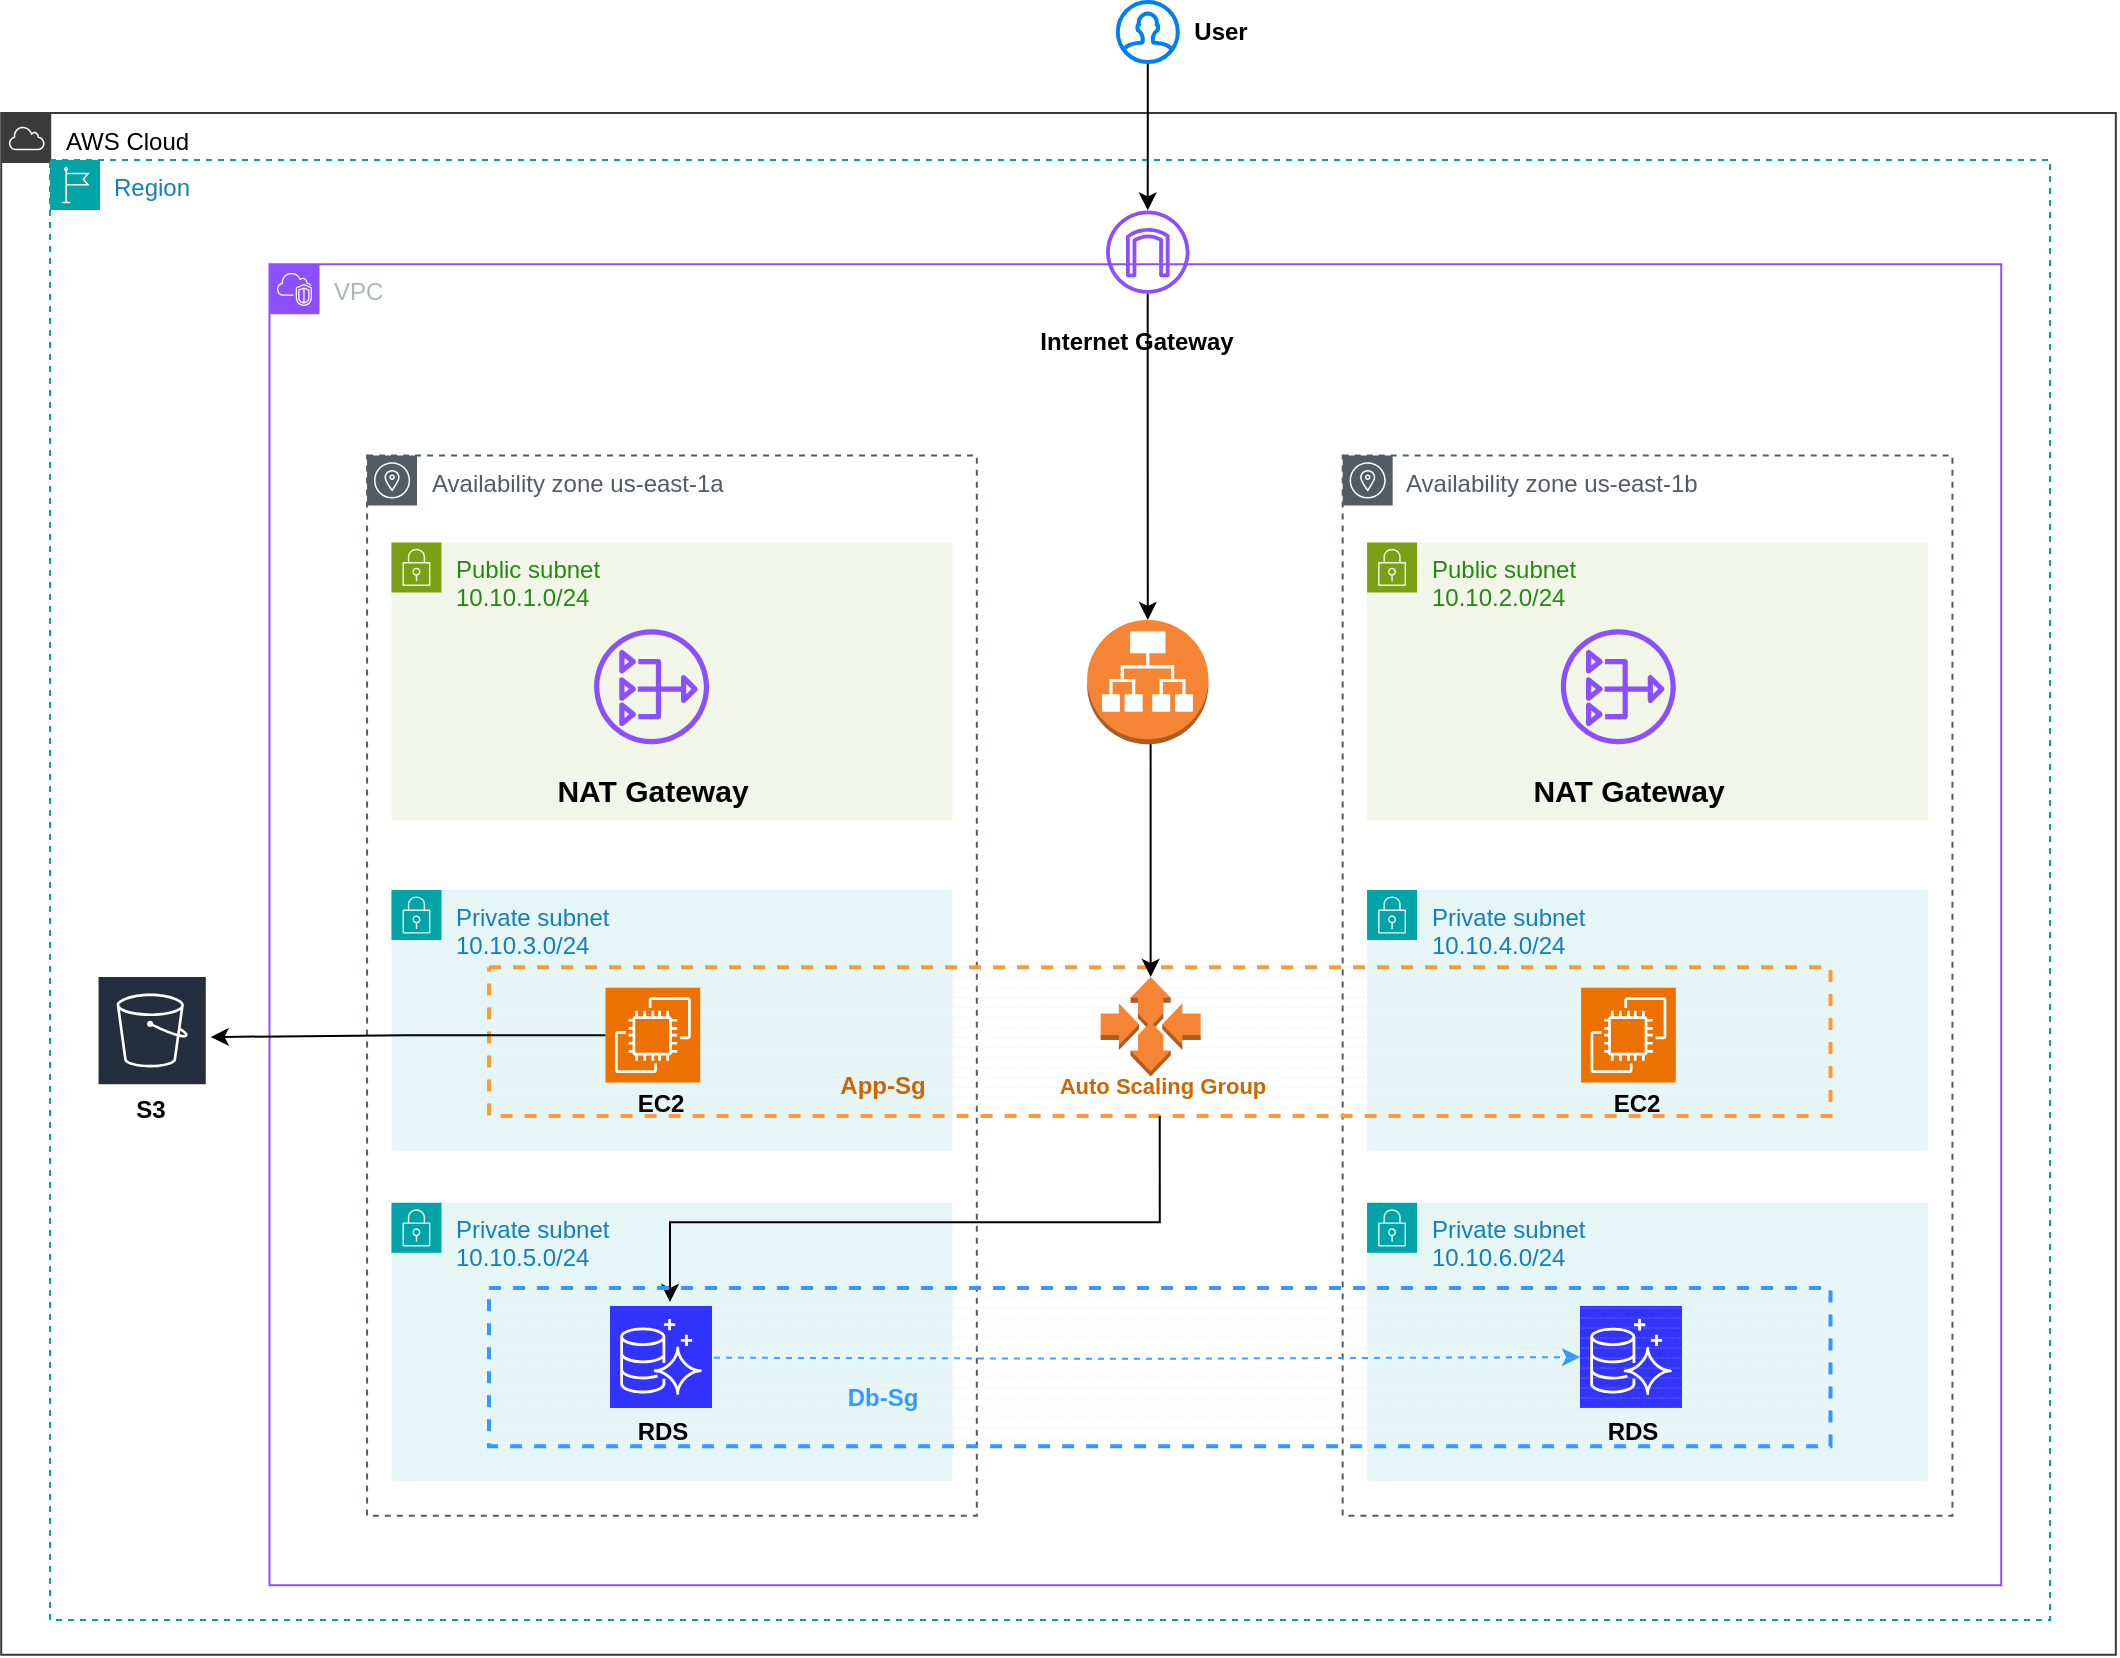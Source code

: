 <mxfile version="26.0.11">
  <diagram name="Page-1" id="dKo_OURcTQkeodZPaCt2">
    <mxGraphModel dx="2564" dy="1958" grid="1" gridSize="10" guides="1" tooltips="1" connect="1" arrows="1" fold="1" page="1" pageScale="1" pageWidth="850" pageHeight="1100" math="0" shadow="0">
      <root>
        <mxCell id="0" />
        <mxCell id="1" parent="0" />
        <mxCell id="oRtYVJyOH4i7SVlrEOQy-1" value="" style="group" vertex="1" connectable="0" parent="1">
          <mxGeometry x="-340" y="-31" width="1000" height="730" as="geometry" />
        </mxCell>
        <mxCell id="oRtYVJyOH4i7SVlrEOQy-2" value="VPC" style="points=[[0,0],[0.25,0],[0.5,0],[0.75,0],[1,0],[1,0.25],[1,0.5],[1,0.75],[1,1],[0.75,1],[0.5,1],[0.25,1],[0,1],[0,0.75],[0,0.5],[0,0.25]];outlineConnect=0;gradientColor=none;html=1;whiteSpace=wrap;fontSize=12;fontStyle=0;container=1;pointerEvents=0;collapsible=0;recursiveResize=0;shape=mxgraph.aws4.group;grIcon=mxgraph.aws4.group_vpc2;strokeColor=#8C4FFF;fillColor=none;verticalAlign=top;align=left;spacingLeft=30;fontColor=#AAB7B8;dashed=0;shadow=0;" vertex="1" parent="oRtYVJyOH4i7SVlrEOQy-1">
          <mxGeometry x="109.756" y="52.143" width="865.854" height="660.476" as="geometry" />
        </mxCell>
        <mxCell id="oRtYVJyOH4i7SVlrEOQy-4" value="Availability zone us-east-1a" style="outlineConnect=0;gradientColor=none;html=1;whiteSpace=wrap;fontSize=12;fontStyle=0;shape=mxgraph.aws4.group;grIcon=mxgraph.aws4.group_availability_zone;strokeColor=#545B64;fillColor=none;verticalAlign=top;align=left;spacingLeft=30;fontColor=#545B64;dashed=1;shadow=0;" vertex="1" parent="oRtYVJyOH4i7SVlrEOQy-2">
          <mxGeometry x="48.78" y="95.595" width="304.878" height="530.119" as="geometry" />
        </mxCell>
        <mxCell id="oRtYVJyOH4i7SVlrEOQy-15" value="Availability zone us-east-1b" style="outlineConnect=0;gradientColor=none;html=1;whiteSpace=wrap;fontSize=12;fontStyle=0;shape=mxgraph.aws4.group;grIcon=mxgraph.aws4.group_availability_zone;strokeColor=#545B64;fillColor=none;verticalAlign=top;align=left;spacingLeft=30;fontColor=#545B64;dashed=1;shadow=0;" vertex="1" parent="oRtYVJyOH4i7SVlrEOQy-2">
          <mxGeometry x="536.585" y="95.595" width="304.878" height="530.119" as="geometry" />
        </mxCell>
        <mxCell id="oRtYVJyOH4i7SVlrEOQy-3" value="&lt;font style=&quot;color: light-dark(rgb(0, 0, 0), rgb(237, 237, 237));&quot;&gt;AWS Cloud&lt;/font&gt;" style="outlineConnect=0;gradientColor=none;html=1;whiteSpace=wrap;fontSize=12;fontStyle=0;shape=mxgraph.aws4.group;grIcon=mxgraph.aws4.group_aws_cloud;strokeColor=#3B3B3B;fillColor=none;verticalAlign=top;align=left;spacingLeft=30;fontColor=#AAB7B8;dashed=0;shadow=0;" vertex="1" parent="oRtYVJyOH4i7SVlrEOQy-2">
          <mxGeometry x="-134.146" y="-75.607" width="1057.317" height="770.845" as="geometry" />
        </mxCell>
        <mxCell id="oRtYVJyOH4i7SVlrEOQy-12" value="Private subnet&lt;br&gt;10.10.5.0/24" style="points=[[0,0],[0.25,0],[0.5,0],[0.75,0],[1,0],[1,0.25],[1,0.5],[1,0.75],[1,1],[0.75,1],[0.5,1],[0.25,1],[0,1],[0,0.75],[0,0.5],[0,0.25]];outlineConnect=0;gradientColor=none;html=1;whiteSpace=wrap;fontSize=12;fontStyle=0;container=1;pointerEvents=0;collapsible=0;recursiveResize=0;shape=mxgraph.aws4.group;grIcon=mxgraph.aws4.group_security_group;grStroke=0;strokeColor=#00A4A6;fillColor=#E6F6F7;verticalAlign=top;align=left;spacingLeft=30;fontColor=#147EBA;dashed=0;shadow=0;" vertex="1" parent="oRtYVJyOH4i7SVlrEOQy-2">
          <mxGeometry x="60.976" y="469.286" width="280.488" height="139.048" as="geometry" />
        </mxCell>
        <mxCell id="oRtYVJyOH4i7SVlrEOQy-21" value="Private subnet&lt;br&gt;10.10.6.0/24" style="points=[[0,0],[0.25,0],[0.5,0],[0.75,0],[1,0],[1,0.25],[1,0.5],[1,0.75],[1,1],[0.75,1],[0.5,1],[0.25,1],[0,1],[0,0.75],[0,0.5],[0,0.25]];outlineConnect=0;gradientColor=none;html=1;whiteSpace=wrap;fontSize=12;fontStyle=0;container=1;pointerEvents=0;collapsible=0;recursiveResize=0;shape=mxgraph.aws4.group;grIcon=mxgraph.aws4.group_security_group;grStroke=0;strokeColor=#00A4A6;fillColor=#E6F6F7;verticalAlign=top;align=left;spacingLeft=30;fontColor=#147EBA;dashed=0;shadow=0;" vertex="1" parent="oRtYVJyOH4i7SVlrEOQy-2">
          <mxGeometry x="548.78" y="469.286" width="280.488" height="139.048" as="geometry" />
        </mxCell>
        <mxCell id="oRtYVJyOH4i7SVlrEOQy-24" style="edgeStyle=orthogonalEdgeStyle;rounded=0;orthogonalLoop=1;jettySize=auto;html=1;entryX=0;entryY=0.5;entryDx=0;entryDy=0;entryPerimeter=0;strokeColor=#3399FF;fontColor=#46495D;fillColor=#B2C9AB;dashed=1;shadow=0;" edge="1" parent="oRtYVJyOH4i7SVlrEOQy-2" target="oRtYVJyOH4i7SVlrEOQy-101">
          <mxGeometry relative="1" as="geometry">
            <mxPoint x="216.258" y="546.714" as="sourcePoint" />
            <mxPoint x="619.817" y="546.631" as="targetPoint" />
          </mxGeometry>
        </mxCell>
        <mxCell id="oRtYVJyOH4i7SVlrEOQy-5" value="Public subnet&lt;div&gt;10.10.1.0/24&lt;/div&gt;" style="points=[[0,0],[0.25,0],[0.5,0],[0.75,0],[1,0],[1,0.25],[1,0.5],[1,0.75],[1,1],[0.75,1],[0.5,1],[0.25,1],[0,1],[0,0.75],[0,0.5],[0,0.25]];outlineConnect=0;gradientColor=none;html=1;whiteSpace=wrap;fontSize=12;fontStyle=0;container=1;pointerEvents=0;collapsible=0;recursiveResize=0;shape=mxgraph.aws4.group;grIcon=mxgraph.aws4.group_security_group;grStroke=0;strokeColor=#7AA116;fillColor=#F2F6E8;verticalAlign=top;align=left;spacingLeft=30;fontColor=#248814;dashed=0;shadow=0;" vertex="1" parent="oRtYVJyOH4i7SVlrEOQy-2">
          <mxGeometry x="60.976" y="139.048" width="280.488" height="139.048" as="geometry" />
        </mxCell>
        <mxCell id="oRtYVJyOH4i7SVlrEOQy-7" value="Public subnet&lt;br&gt;10.10.2.0/24" style="points=[[0,0],[0.25,0],[0.5,0],[0.75,0],[1,0],[1,0.25],[1,0.5],[1,0.75],[1,1],[0.75,1],[0.5,1],[0.25,1],[0,1],[0,0.75],[0,0.5],[0,0.25]];outlineConnect=0;gradientColor=none;html=1;whiteSpace=wrap;fontSize=12;fontStyle=0;container=1;pointerEvents=0;collapsible=0;recursiveResize=0;shape=mxgraph.aws4.group;grIcon=mxgraph.aws4.group_security_group;grStroke=0;strokeColor=#7AA116;fillColor=#F2F6E8;verticalAlign=top;align=left;spacingLeft=30;fontColor=#248814;dashed=0;shadow=0;" vertex="1" parent="oRtYVJyOH4i7SVlrEOQy-2">
          <mxGeometry x="548.78" y="139.048" width="280.488" height="139.048" as="geometry" />
        </mxCell>
        <mxCell id="oRtYVJyOH4i7SVlrEOQy-13" value="Private subnet&lt;div&gt;10.10.3.0/24&lt;/div&gt;" style="points=[[0,0],[0.25,0],[0.5,0],[0.75,0],[1,0],[1,0.25],[1,0.5],[1,0.75],[1,1],[0.75,1],[0.5,1],[0.25,1],[0,1],[0,0.75],[0,0.5],[0,0.25]];outlineConnect=0;gradientColor=none;html=1;whiteSpace=wrap;fontSize=12;fontStyle=0;container=1;pointerEvents=0;collapsible=0;recursiveResize=0;shape=mxgraph.aws4.group;grIcon=mxgraph.aws4.group_security_group;grStroke=0;strokeColor=#00A4A6;fillColor=#E6F6F7;verticalAlign=top;align=left;spacingLeft=30;fontColor=#147EBA;dashed=0;shadow=0;" vertex="1" parent="oRtYVJyOH4i7SVlrEOQy-2">
          <mxGeometry x="60.976" y="312.857" width="280.488" height="130.357" as="geometry" />
        </mxCell>
        <mxCell id="oRtYVJyOH4i7SVlrEOQy-14" value="Private subnet&lt;div&gt;10.10.4.0/24&lt;/div&gt;" style="points=[[0,0],[0.25,0],[0.5,0],[0.75,0],[1,0],[1,0.25],[1,0.5],[1,0.75],[1,1],[0.75,1],[0.5,1],[0.25,1],[0,1],[0,0.75],[0,0.5],[0,0.25]];outlineConnect=0;gradientColor=none;html=1;whiteSpace=wrap;fontSize=12;fontStyle=0;container=1;pointerEvents=0;collapsible=0;recursiveResize=0;shape=mxgraph.aws4.group;grIcon=mxgraph.aws4.group_security_group;grStroke=0;strokeColor=#00A4A6;fillColor=#E6F6F7;verticalAlign=top;align=left;spacingLeft=30;fontColor=#147EBA;dashed=0;shadow=0;" vertex="1" parent="oRtYVJyOH4i7SVlrEOQy-2">
          <mxGeometry x="548.78" y="312.857" width="280.488" height="130.357" as="geometry" />
        </mxCell>
        <mxCell id="oRtYVJyOH4i7SVlrEOQy-16" value="" style="verticalLabelPosition=bottom;verticalAlign=top;html=1;shape=mxgraph.basic.patternFillRect;fillStyle=hor;step=5;fillStrokeWidth=0.2;fillStrokeColor=#dddddd;strokeColor=#FF9933;fontColor=#46495D;fillColor=none;dashed=1;strokeWidth=2;shadow=0;" vertex="1" parent="oRtYVJyOH4i7SVlrEOQy-2">
          <mxGeometry x="109.756" y="351.53" width="670.732" height="74.304" as="geometry" />
        </mxCell>
        <mxCell id="oRtYVJyOH4i7SVlrEOQy-17" value="" style="points=[[0,0,0],[0.25,0,0],[0.5,0,0],[0.75,0,0],[1,0,0],[0,1,0],[0.25,1,0],[0.5,1,0],[0.75,1,0],[1,1,0],[0,0.25,0],[0,0.5,0],[0,0.75,0],[1,0.25,0],[1,0.5,0],[1,0.75,0]];outlineConnect=0;fontColor=#232F3E;fillColor=#ED7100;strokeColor=#ffffff;dashed=0;verticalLabelPosition=bottom;verticalAlign=top;align=center;html=1;fontSize=12;fontStyle=0;aspect=fixed;shape=mxgraph.aws4.resourceIcon;resIcon=mxgraph.aws4.ec2;shadow=0;" vertex="1" parent="oRtYVJyOH4i7SVlrEOQy-2">
          <mxGeometry x="655.793" y="361.741" width="47.363" height="47.363" as="geometry" />
        </mxCell>
        <mxCell id="oRtYVJyOH4i7SVlrEOQy-108" value="" style="edgeStyle=orthogonalEdgeStyle;rounded=0;orthogonalLoop=1;jettySize=auto;html=1;entryX=1.026;entryY=0.627;entryDx=0;entryDy=0;entryPerimeter=0;" edge="1" parent="oRtYVJyOH4i7SVlrEOQy-2" source="oRtYVJyOH4i7SVlrEOQy-18" target="oRtYVJyOH4i7SVlrEOQy-39">
          <mxGeometry relative="1" as="geometry">
            <mxPoint x="104.306" y="385.44" as="targetPoint" />
          </mxGeometry>
        </mxCell>
        <mxCell id="oRtYVJyOH4i7SVlrEOQy-18" value="" style="points=[[0,0,0],[0.25,0,0],[0.5,0,0],[0.75,0,0],[1,0,0],[0,1,0],[0.25,1,0],[0.5,1,0],[0.75,1,0],[1,1,0],[0,0.25,0],[0,0.5,0],[0,0.75,0],[1,0.25,0],[1,0.5,0],[1,0.75,0]];outlineConnect=0;fontColor=#232F3E;fillColor=#ED7100;strokeColor=#ffffff;dashed=0;verticalLabelPosition=bottom;verticalAlign=top;align=center;html=1;fontSize=12;fontStyle=0;aspect=fixed;shape=mxgraph.aws4.resourceIcon;resIcon=mxgraph.aws4.ec2;shadow=0;" vertex="1" parent="oRtYVJyOH4i7SVlrEOQy-2">
          <mxGeometry x="167.988" y="361.741" width="47.363" height="47.363" as="geometry" />
        </mxCell>
        <mxCell id="oRtYVJyOH4i7SVlrEOQy-19" value="&lt;font style=&quot;color: rgb(204, 102, 0);&quot;&gt;&lt;b&gt;App-Sg&lt;/b&gt;&lt;/font&gt;" style="text;html=1;align=center;verticalAlign=middle;resizable=0;points=[];autosize=1;strokeColor=none;fillColor=none;fontColor=#46495D;shadow=0;" vertex="1" parent="oRtYVJyOH4i7SVlrEOQy-2">
          <mxGeometry x="271.467" y="395.829" width="70" height="30" as="geometry" />
        </mxCell>
        <mxCell id="oRtYVJyOH4i7SVlrEOQy-20" value="&lt;font style=&quot;color: rgb(204, 102, 0); font-size: 11px;&quot;&gt;&lt;b&gt;Auto Scaling Group&lt;/b&gt;&lt;/font&gt;" style="text;html=1;align=center;verticalAlign=middle;resizable=0;points=[];autosize=1;strokeColor=none;fillColor=none;fontColor=#46495D;shadow=0;" vertex="1" parent="oRtYVJyOH4i7SVlrEOQy-2">
          <mxGeometry x="381.732" y="395.949" width="130" height="30" as="geometry" />
        </mxCell>
        <mxCell id="oRtYVJyOH4i7SVlrEOQy-28" style="edgeStyle=orthogonalEdgeStyle;rounded=0;orthogonalLoop=1;jettySize=auto;html=1;exitX=0.5;exitY=1;exitDx=0;exitDy=0;exitPerimeter=0;shadow=0;" edge="1" parent="oRtYVJyOH4i7SVlrEOQy-2" source="oRtYVJyOH4i7SVlrEOQy-16">
          <mxGeometry relative="1" as="geometry">
            <Array as="points">
              <mxPoint x="445" y="479" />
              <mxPoint x="200" y="479" />
            </Array>
            <mxPoint x="200.244" y="518.857" as="targetPoint" />
          </mxGeometry>
        </mxCell>
        <mxCell id="oRtYVJyOH4i7SVlrEOQy-29" value="&lt;b&gt;Internet Gateway&lt;/b&gt;" style="text;html=1;align=center;verticalAlign=middle;resizable=0;points=[];autosize=1;strokeColor=none;fillColor=none;shadow=0;" vertex="1" parent="oRtYVJyOH4i7SVlrEOQy-2">
          <mxGeometry x="373.171" y="23.464" width="120" height="30" as="geometry" />
        </mxCell>
        <mxCell id="oRtYVJyOH4i7SVlrEOQy-36" value="&lt;b&gt;EC2&lt;/b&gt;" style="text;html=1;align=center;verticalAlign=middle;resizable=0;points=[];autosize=1;strokeColor=none;fillColor=none;shadow=0;" vertex="1" parent="oRtYVJyOH4i7SVlrEOQy-2">
          <mxGeometry x="170.732" y="404.759" width="50" height="30" as="geometry" />
        </mxCell>
        <mxCell id="oRtYVJyOH4i7SVlrEOQy-38" value="&lt;b&gt;S3&lt;/b&gt;" style="text;html=1;align=center;verticalAlign=middle;resizable=0;points=[];autosize=1;strokeColor=none;fillColor=none;shadow=0;" vertex="1" parent="oRtYVJyOH4i7SVlrEOQy-2">
          <mxGeometry x="-79.681" y="407.74" width="40" height="30" as="geometry" />
        </mxCell>
        <mxCell id="oRtYVJyOH4i7SVlrEOQy-39" value="" style="outlineConnect=0;fontColor=#232F3E;gradientColor=none;strokeColor=#ffffff;fillColor=#232F3E;dashed=0;verticalLabelPosition=middle;verticalAlign=bottom;align=center;html=1;whiteSpace=wrap;fontSize=10;fontStyle=1;spacing=3;shape=mxgraph.aws4.productIcon;prIcon=mxgraph.aws4.s3;shadow=0;" vertex="1" parent="oRtYVJyOH4i7SVlrEOQy-2">
          <mxGeometry x="-86.481" y="355.317" width="55.61" height="49.536" as="geometry" />
        </mxCell>
        <mxCell id="oRtYVJyOH4i7SVlrEOQy-37" value="&lt;b&gt;&lt;font style=&quot;font-size: 15px;&quot;&gt;NAT Gateway&lt;/font&gt;&lt;/b&gt;" style="text;html=1;align=center;verticalAlign=middle;resizable=0;points=[];autosize=1;strokeColor=none;fillColor=none;" vertex="1" parent="oRtYVJyOH4i7SVlrEOQy-2">
          <mxGeometry x="131.054" y="248.097" width="120" height="30" as="geometry" />
        </mxCell>
        <mxCell id="oRtYVJyOH4i7SVlrEOQy-6" value="" style="outlineConnect=0;fontColor=#232F3E;gradientColor=none;fillColor=#8C4FFF;strokeColor=none;dashed=0;verticalLabelPosition=bottom;verticalAlign=top;align=center;html=1;fontSize=12;fontStyle=0;aspect=fixed;pointerEvents=1;shape=mxgraph.aws4.nat_gateway;shadow=0;" vertex="1" parent="oRtYVJyOH4i7SVlrEOQy-2">
          <mxGeometry x="162.3" y="182.5" width="57.5" height="57.5" as="geometry" />
        </mxCell>
        <mxCell id="oRtYVJyOH4i7SVlrEOQy-58" value="&lt;b&gt;&lt;font style=&quot;font-size: 15px;&quot;&gt;NAT Gateway&lt;/font&gt;&lt;/b&gt;" style="text;html=1;align=center;verticalAlign=middle;resizable=0;points=[];autosize=1;strokeColor=none;fillColor=none;" vertex="1" parent="oRtYVJyOH4i7SVlrEOQy-2">
          <mxGeometry x="619.474" y="248.097" width="120" height="30" as="geometry" />
        </mxCell>
        <mxCell id="oRtYVJyOH4i7SVlrEOQy-59" value="" style="outlineConnect=0;fontColor=#232F3E;gradientColor=none;fillColor=#8C4FFF;strokeColor=none;dashed=0;verticalLabelPosition=bottom;verticalAlign=top;align=center;html=1;fontSize=12;fontStyle=0;aspect=fixed;pointerEvents=1;shape=mxgraph.aws4.nat_gateway;shadow=0;" vertex="1" parent="oRtYVJyOH4i7SVlrEOQy-2">
          <mxGeometry x="645.66" y="182.5" width="57.5" height="57.5" as="geometry" />
        </mxCell>
        <mxCell id="oRtYVJyOH4i7SVlrEOQy-25" value="&lt;font style=&quot;color: rgb(51, 153, 255);&quot;&gt;&lt;b&gt;Db-Sg&lt;/b&gt;&lt;/font&gt;" style="text;html=1;align=center;verticalAlign=middle;resizable=0;points=[];autosize=1;strokeColor=none;fillColor=none;fontColor=#46495D;shadow=0;" vertex="1" parent="oRtYVJyOH4i7SVlrEOQy-2">
          <mxGeometry x="276.47" y="551.425" width="60" height="30" as="geometry" />
        </mxCell>
        <mxCell id="oRtYVJyOH4i7SVlrEOQy-101" value="" style="sketch=0;points=[[0,0,0],[0.25,0,0],[0.5,0,0],[0.75,0,0],[1,0,0],[0,1,0],[0.25,1,0],[0.5,1,0],[0.75,1,0],[1,1,0],[0,0.25,0],[0,0.5,0],[0,0.75,0],[1,0.25,0],[1,0.5,0],[1,0.75,0]];outlineConnect=0;fontColor=#232F3E;fillColor=#3333FF;strokeColor=#ffffff;dashed=0;verticalLabelPosition=bottom;verticalAlign=top;align=center;html=1;fontSize=12;fontStyle=0;aspect=fixed;shape=mxgraph.aws4.resourceIcon;resIcon=mxgraph.aws4.aurora;" vertex="1" parent="oRtYVJyOH4i7SVlrEOQy-2">
          <mxGeometry x="655.244" y="520.907" width="51" height="51" as="geometry" />
        </mxCell>
        <mxCell id="oRtYVJyOH4i7SVlrEOQy-32" value="" style="verticalLabelPosition=bottom;verticalAlign=top;html=1;shape=mxgraph.basic.patternFillRect;fillStyle=hor;step=5;fillStrokeWidth=0.2;fillStrokeColor=#dddddd;strokeColor=#3399FF;fontColor=#46495D;fillColor=none;dashed=1;strokeWidth=2;shadow=0;" vertex="1" parent="oRtYVJyOH4i7SVlrEOQy-2">
          <mxGeometry x="109.756" y="511.869" width="670.732" height="79.083" as="geometry" />
        </mxCell>
        <mxCell id="oRtYVJyOH4i7SVlrEOQy-41" value="Region" style="points=[[0,0],[0.25,0],[0.5,0],[0.75,0],[1,0],[1,0.25],[1,0.5],[1,0.75],[1,1],[0.75,1],[0.5,1],[0.25,1],[0,1],[0,0.75],[0,0.5],[0,0.25]];outlineConnect=0;gradientColor=none;html=1;whiteSpace=wrap;fontSize=12;fontStyle=0;container=1;pointerEvents=0;collapsible=0;recursiveResize=0;shape=mxgraph.aws4.group;grIcon=mxgraph.aws4.group_region;strokeColor=#00A4A6;fillColor=none;verticalAlign=top;align=left;spacingLeft=30;fontColor=#147EBA;dashed=1;shadow=0;" vertex="1" parent="oRtYVJyOH4i7SVlrEOQy-1">
          <mxGeometry width="1000.0" height="730" as="geometry" />
        </mxCell>
        <mxCell id="oRtYVJyOH4i7SVlrEOQy-44" value="&lt;b&gt;EC2&lt;/b&gt;" style="text;html=1;align=center;verticalAlign=middle;resizable=0;points=[];autosize=1;strokeColor=none;fillColor=none;shadow=0;" vertex="1" parent="oRtYVJyOH4i7SVlrEOQy-41">
          <mxGeometry x="768.293" y="457.119" width="50" height="30" as="geometry" />
        </mxCell>
        <mxCell id="oRtYVJyOH4i7SVlrEOQy-45" value="&lt;b&gt;RDS&lt;/b&gt;" style="text;html=1;align=center;verticalAlign=middle;resizable=0;points=[];autosize=1;strokeColor=none;fillColor=none;shadow=0;" vertex="1" parent="oRtYVJyOH4i7SVlrEOQy-41">
          <mxGeometry x="281.488" y="620.5" width="50" height="30" as="geometry" />
        </mxCell>
        <mxCell id="oRtYVJyOH4i7SVlrEOQy-51" value="" style="outlineConnect=0;dashed=0;verticalLabelPosition=bottom;verticalAlign=top;align=center;html=1;shape=mxgraph.aws3.auto_scaling;fillColor=#F58534;gradientColor=none;strokeColor=#788AA3;fontColor=#46495D;shadow=0;" vertex="1" parent="oRtYVJyOH4i7SVlrEOQy-1">
          <mxGeometry x="525.316" y="408.453" width="50" height="49.77" as="geometry" />
        </mxCell>
        <mxCell id="oRtYVJyOH4i7SVlrEOQy-60" style="edgeStyle=orthogonalEdgeStyle;rounded=0;orthogonalLoop=1;jettySize=auto;html=1;entryX=0.5;entryY=0;entryDx=0;entryDy=0;entryPerimeter=0;exitX=0.523;exitY=0.98;exitDx=0;exitDy=0;exitPerimeter=0;" edge="1" parent="oRtYVJyOH4i7SVlrEOQy-1" source="oRtYVJyOH4i7SVlrEOQy-27" target="oRtYVJyOH4i7SVlrEOQy-51">
          <mxGeometry relative="1" as="geometry">
            <mxPoint x="560" y="301" as="sourcePoint" />
            <mxPoint x="550" y="400" as="targetPoint" />
          </mxGeometry>
        </mxCell>
        <mxCell id="oRtYVJyOH4i7SVlrEOQy-27" value="" style="outlineConnect=0;dashed=0;verticalLabelPosition=bottom;verticalAlign=top;align=center;html=1;shape=mxgraph.aws3.application_load_balancer;fillColor=#F58534;gradientColor=none;strokeColor=#788AA3;fontColor=#46495D;shadow=0;" vertex="1" parent="oRtYVJyOH4i7SVlrEOQy-1">
          <mxGeometry x="518.59" y="230" width="60.63" height="62.14" as="geometry" />
        </mxCell>
        <mxCell id="oRtYVJyOH4i7SVlrEOQy-61" value="" style="sketch=0;points=[[0,0,0],[0.25,0,0],[0.5,0,0],[0.75,0,0],[1,0,0],[0,1,0],[0.25,1,0],[0.5,1,0],[0.75,1,0],[1,1,0],[0,0.25,0],[0,0.5,0],[0,0.75,0],[1,0.25,0],[1,0.5,0],[1,0.75,0]];outlineConnect=0;fontColor=#232F3E;fillColor=#3333FF;strokeColor=#ffffff;dashed=0;verticalLabelPosition=bottom;verticalAlign=top;align=center;html=1;fontSize=12;fontStyle=0;aspect=fixed;shape=mxgraph.aws4.resourceIcon;resIcon=mxgraph.aws4.aurora;" vertex="1" parent="oRtYVJyOH4i7SVlrEOQy-1">
          <mxGeometry x="280" y="573" width="51" height="51" as="geometry" />
        </mxCell>
        <mxCell id="oRtYVJyOH4i7SVlrEOQy-52" value="" style="outlineConnect=0;fontColor=#232F3E;gradientColor=none;fillColor=#8C4FFF;strokeColor=none;dashed=0;verticalLabelPosition=bottom;verticalAlign=top;align=center;html=1;fontSize=12;fontStyle=0;aspect=fixed;pointerEvents=1;shape=mxgraph.aws4.internet_gateway;shadow=0;" vertex="1" parent="1">
          <mxGeometry x="188.04" y="-5.798" width="41.714" height="41.714" as="geometry" />
        </mxCell>
        <mxCell id="oRtYVJyOH4i7SVlrEOQy-53" value="" style="edgeStyle=orthogonalEdgeStyle;rounded=0;orthogonalLoop=1;jettySize=auto;html=1;shadow=0;" edge="1" parent="1" source="oRtYVJyOH4i7SVlrEOQy-52" target="oRtYVJyOH4i7SVlrEOQy-27">
          <mxGeometry relative="1" as="geometry" />
        </mxCell>
        <mxCell id="oRtYVJyOH4i7SVlrEOQy-54" value="" style="edgeStyle=orthogonalEdgeStyle;rounded=0;orthogonalLoop=1;jettySize=auto;html=1;" edge="1" parent="1" source="oRtYVJyOH4i7SVlrEOQy-55" target="oRtYVJyOH4i7SVlrEOQy-52">
          <mxGeometry relative="1" as="geometry" />
        </mxCell>
        <mxCell id="oRtYVJyOH4i7SVlrEOQy-55" value="" style="html=1;verticalLabelPosition=bottom;align=center;labelBackgroundColor=#ffffff;verticalAlign=top;strokeWidth=2;strokeColor=#0080F0;shadow=0;dashed=0;shape=mxgraph.ios7.icons.user;" vertex="1" parent="1">
          <mxGeometry x="193.9" y="-110" width="30" height="30" as="geometry" />
        </mxCell>
        <mxCell id="oRtYVJyOH4i7SVlrEOQy-56" value="&lt;b&gt;User&lt;/b&gt;" style="text;html=1;align=center;verticalAlign=middle;resizable=0;points=[];autosize=1;strokeColor=none;fillColor=none;" vertex="1" parent="1">
          <mxGeometry x="220" y="-110" width="50" height="30" as="geometry" />
        </mxCell>
        <mxCell id="oRtYVJyOH4i7SVlrEOQy-47" value="&lt;b&gt;RDS&lt;/b&gt;" style="text;html=1;align=center;verticalAlign=middle;resizable=0;points=[];autosize=1;strokeColor=none;fillColor=none;shadow=0;" vertex="1" parent="1">
          <mxGeometry x="425.996" y="589.5" width="50" height="30" as="geometry" />
        </mxCell>
      </root>
    </mxGraphModel>
  </diagram>
</mxfile>
